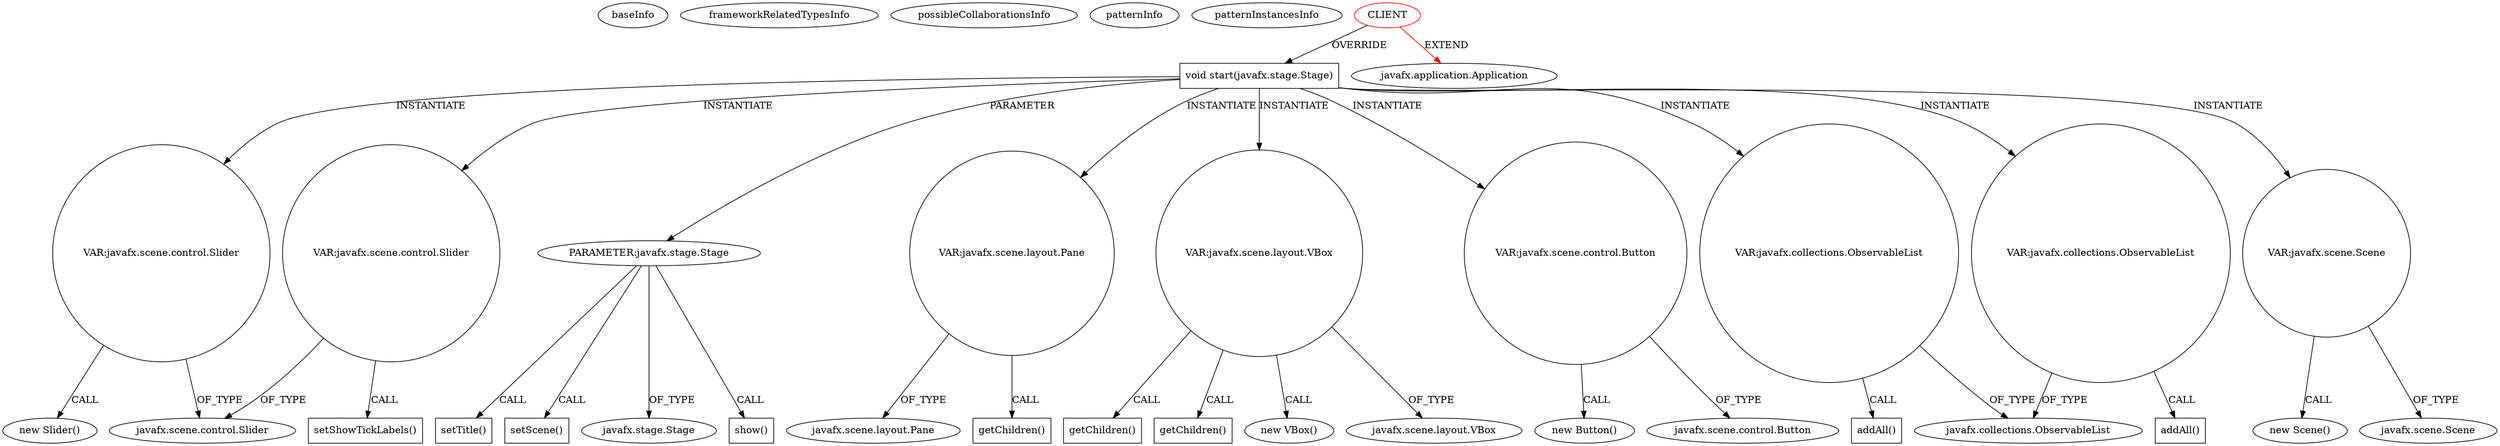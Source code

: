 digraph {
baseInfo[graphId=2638,category="pattern",isAnonymous=false,possibleRelation=false]
frameworkRelatedTypesInfo[0="javafx.application.Application"]
possibleCollaborationsInfo[]
patternInfo[frequency=2.0,patternRootClient=0]
patternInstancesInfo[0="Meldanor-GraphDemo~/Meldanor-GraphDemo/GraphDemo-master/src/main/java/de/meldanor/graphdemo/gui/MainGUI.java~MainGUI~956",1="NukeName-MazeFramework~/NukeName-MazeFramework/MazeFramework-master/MazeFramework/src/mazeframework/MazeFramework.java~MazeFramework~1024"]
107[label="new Slider()",vertexType="CONSTRUCTOR_CALL",isFrameworkType=false]
108[label="VAR:javafx.scene.control.Slider",vertexType="VARIABLE_EXPRESION",isFrameworkType=false,shape=circle]
16[label="void start(javafx.stage.Stage)",vertexType="OVERRIDING_METHOD_DECLARATION",isFrameworkType=false,shape=box]
0[label="CLIENT",vertexType="ROOT_CLIENT_CLASS_DECLARATION",isFrameworkType=false,color=red]
17[label="PARAMETER:javafx.stage.Stage",vertexType="PARAMETER_DECLARATION",isFrameworkType=false]
178[label="VAR:javafx.scene.layout.Pane",vertexType="VARIABLE_EXPRESION",isFrameworkType=false,shape=circle]
37[label="VAR:javafx.scene.layout.VBox",vertexType="VARIABLE_EXPRESION",isFrameworkType=false,shape=circle]
70[label="javafx.scene.layout.Pane",vertexType="FRAMEWORK_CLASS_TYPE",isFrameworkType=false]
11[label="javafx.stage.Stage",vertexType="FRAMEWORK_CLASS_TYPE",isFrameworkType=false]
1[label="javafx.application.Application",vertexType="FRAMEWORK_CLASS_TYPE",isFrameworkType=false]
23[label="VAR:javafx.scene.control.Button",vertexType="VARIABLE_EXPRESION",isFrameworkType=false,shape=circle]
36[label="new VBox()",vertexType="CONSTRUCTOR_CALL",isFrameworkType=false]
38[label="javafx.scene.layout.VBox",vertexType="FRAMEWORK_CLASS_TYPE",isFrameworkType=false]
162[label="VAR:javafx.collections.ObservableList",vertexType="VARIABLE_EXPRESION",isFrameworkType=false,shape=circle]
96[label="VAR:javafx.collections.ObservableList",vertexType="VARIABLE_EXPRESION",isFrameworkType=false,shape=circle]
98[label="javafx.collections.ObservableList",vertexType="FRAMEWORK_INTERFACE_TYPE",isFrameworkType=false]
189[label="show()",vertexType="INSIDE_CALL",isFrameworkType=false,shape=box]
179[label="getChildren()",vertexType="INSIDE_CALL",isFrameworkType=false,shape=box]
177[label="getChildren()",vertexType="INSIDE_CALL",isFrameworkType=false,shape=box]
175[label="getChildren()",vertexType="INSIDE_CALL",isFrameworkType=false,shape=box]
22[label="new Button()",vertexType="CONSTRUCTOR_CALL",isFrameworkType=false]
24[label="javafx.scene.control.Button",vertexType="FRAMEWORK_CLASS_TYPE",isFrameworkType=false]
13[label="javafx.scene.control.Slider",vertexType="FRAMEWORK_CLASS_TYPE",isFrameworkType=false]
185[label="setTitle()",vertexType="INSIDE_CALL",isFrameworkType=false,shape=box]
182[label="VAR:javafx.scene.Scene",vertexType="VARIABLE_EXPRESION",isFrameworkType=false,shape=circle]
181[label="new Scene()",vertexType="CONSTRUCTOR_CALL",isFrameworkType=false]
73[label="VAR:javafx.scene.control.Slider",vertexType="VARIABLE_EXPRESION",isFrameworkType=false,shape=circle]
111[label="setShowTickLabels()",vertexType="INSIDE_CALL",isFrameworkType=false,shape=box]
187[label="setScene()",vertexType="INSIDE_CALL",isFrameworkType=false,shape=box]
183[label="javafx.scene.Scene",vertexType="FRAMEWORK_CLASS_TYPE",isFrameworkType=false]
97[label="addAll()",vertexType="INSIDE_CALL",isFrameworkType=false,shape=box]
163[label="addAll()",vertexType="INSIDE_CALL",isFrameworkType=false,shape=box]
108->107[label="CALL"]
16->37[label="INSTANTIATE"]
108->13[label="OF_TYPE"]
0->16[label="OVERRIDE"]
0->1[label="EXTEND",color=red]
17->189[label="CALL"]
37->38[label="OF_TYPE"]
96->98[label="OF_TYPE"]
37->175[label="CALL"]
73->13[label="OF_TYPE"]
73->111[label="CALL"]
17->11[label="OF_TYPE"]
17->187[label="CALL"]
162->163[label="CALL"]
16->17[label="PARAMETER"]
178->179[label="CALL"]
16->162[label="INSTANTIATE"]
96->97[label="CALL"]
16->108[label="INSTANTIATE"]
178->70[label="OF_TYPE"]
37->36[label="CALL"]
162->98[label="OF_TYPE"]
23->22[label="CALL"]
16->182[label="INSTANTIATE"]
23->24[label="OF_TYPE"]
16->23[label="INSTANTIATE"]
16->96[label="INSTANTIATE"]
37->177[label="CALL"]
182->183[label="OF_TYPE"]
182->181[label="CALL"]
17->185[label="CALL"]
16->73[label="INSTANTIATE"]
16->178[label="INSTANTIATE"]
}

